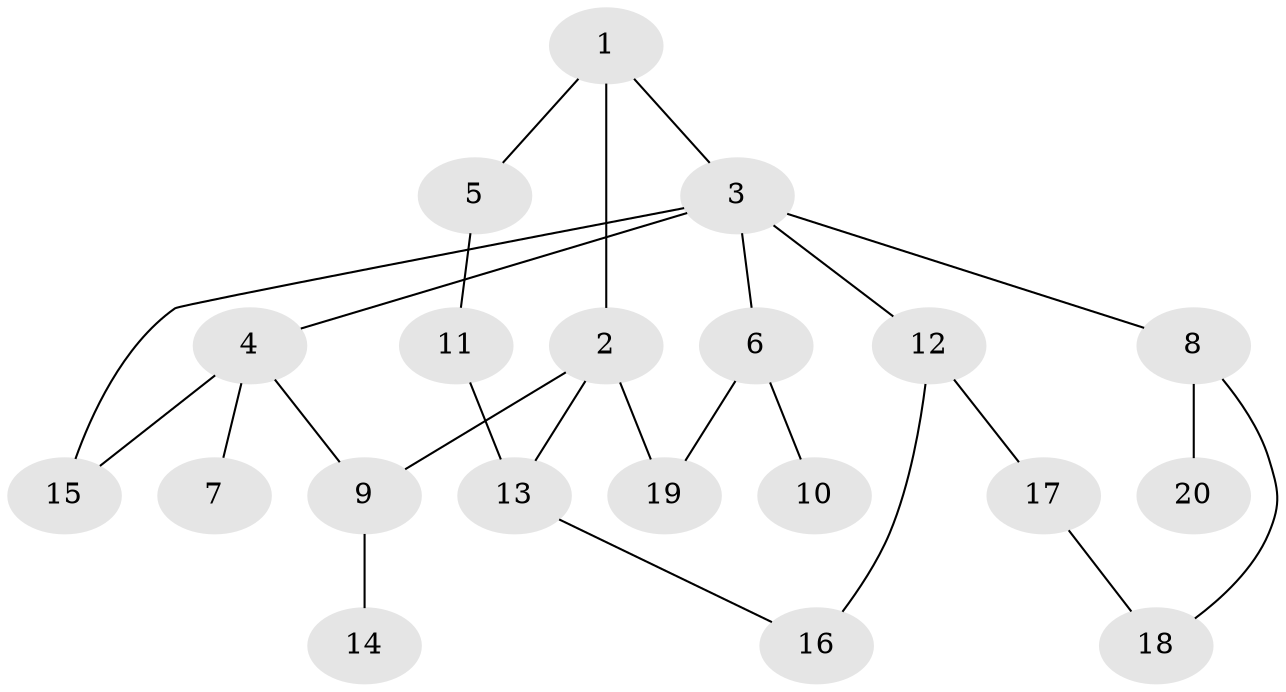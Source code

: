 // Generated by graph-tools (version 1.1) at 2025/46/02/15/25 05:46:28]
// undirected, 20 vertices, 25 edges
graph export_dot {
graph [start="1"]
  node [color=gray90,style=filled];
  1;
  2;
  3;
  4;
  5;
  6;
  7;
  8;
  9;
  10;
  11;
  12;
  13;
  14;
  15;
  16;
  17;
  18;
  19;
  20;
  1 -- 2;
  1 -- 3;
  1 -- 5;
  2 -- 13;
  2 -- 9;
  2 -- 19;
  3 -- 4;
  3 -- 6;
  3 -- 8;
  3 -- 12;
  3 -- 15;
  4 -- 7;
  4 -- 9;
  4 -- 15;
  5 -- 11;
  6 -- 10;
  6 -- 19;
  8 -- 20;
  8 -- 18;
  9 -- 14;
  11 -- 13;
  12 -- 16;
  12 -- 17;
  13 -- 16;
  17 -- 18;
}
